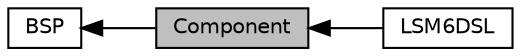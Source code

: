 digraph "Component"
{
  edge [fontname="Helvetica",fontsize="10",labelfontname="Helvetica",labelfontsize="10"];
  node [fontname="Helvetica",fontsize="10",shape=box];
  rankdir=LR;
  Node2 [label="BSP",height=0.2,width=0.4,color="black", fillcolor="white", style="filled",URL="$group___b_s_p.html",tooltip=" "];
  Node1 [label="Component",height=0.2,width=0.4,color="black", fillcolor="grey75", style="filled", fontcolor="black",tooltip=" "];
  Node3 [label="LSM6DSL",height=0.2,width=0.4,color="black", fillcolor="white", style="filled",URL="$group___l_s_m6_d_s_l.html",tooltip="This file provides a set of functions needed to drive the lsm6dsl enanced inertial module."];
  Node2->Node1 [shape=plaintext, dir="back", style="solid"];
  Node1->Node3 [shape=plaintext, dir="back", style="solid"];
}
